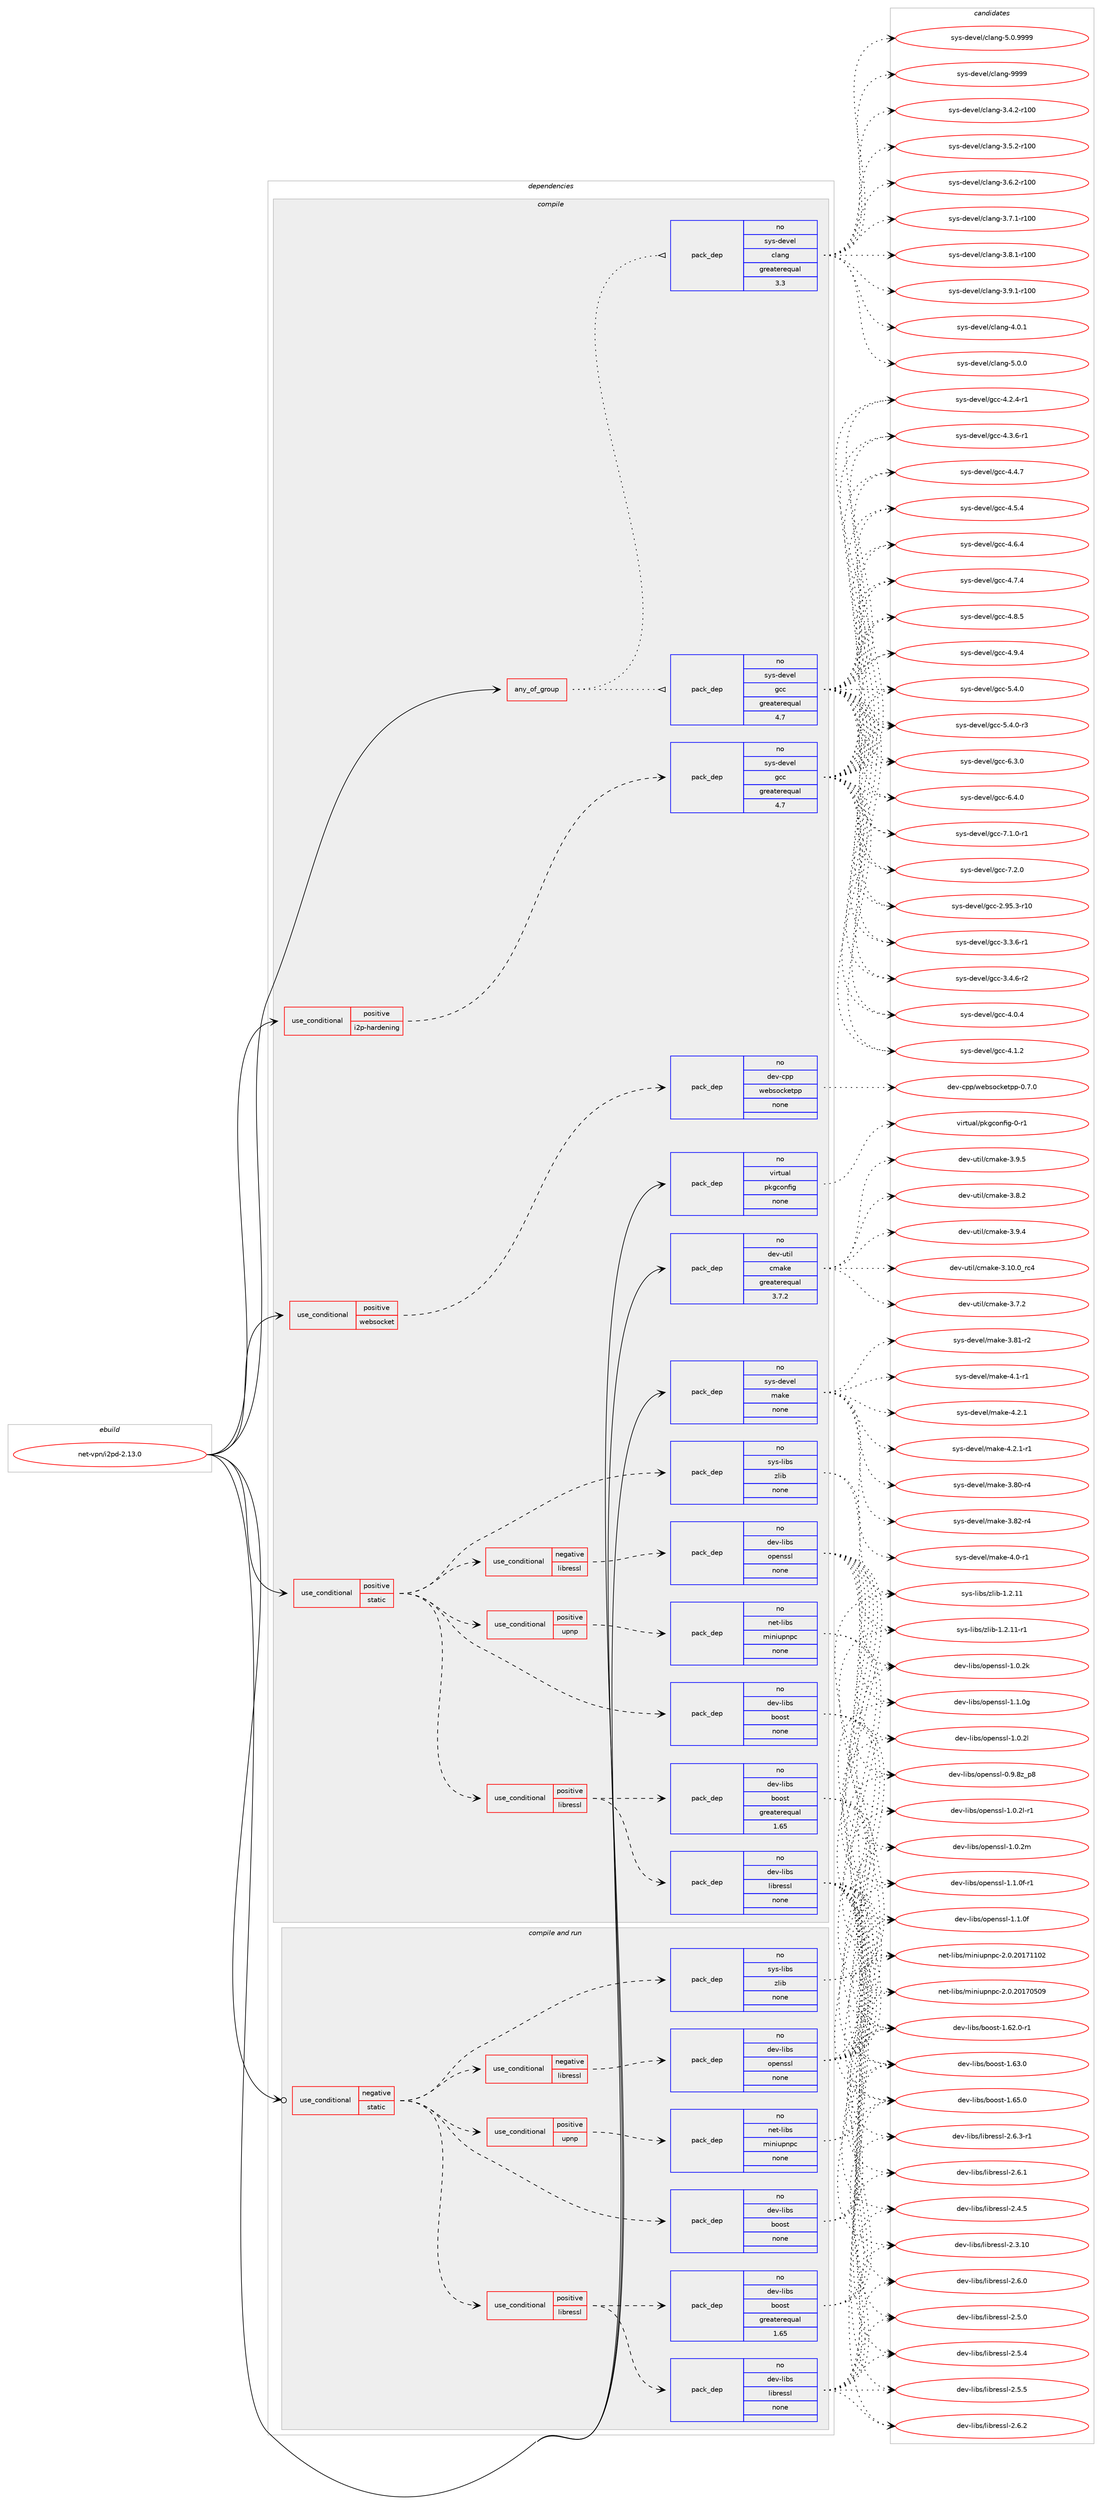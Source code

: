 digraph prolog {

# *************
# Graph options
# *************

newrank=true;
concentrate=true;
compound=true;
graph [rankdir=LR,fontname=Helvetica,fontsize=10,ranksep=1.5];#, ranksep=2.5, nodesep=0.2];
edge  [arrowhead=vee];
node  [fontname=Helvetica,fontsize=10];

# **********
# The ebuild
# **********

subgraph cluster_leftcol {
color=gray;
rank=same;
label=<<i>ebuild</i>>;
id [label="net-vpn/i2pd-2.13.0", color=red, width=4, href="../net-vpn/i2pd-2.13.0.svg"];
}

# ****************
# The dependencies
# ****************

subgraph cluster_midcol {
color=gray;
label=<<i>dependencies</i>>;
subgraph cluster_compile {
fillcolor="#eeeeee";
style=filled;
label=<<i>compile</i>>;
subgraph any7348 {
dependency437559 [label=<<TABLE BORDER="0" CELLBORDER="1" CELLSPACING="0" CELLPADDING="4"><TR><TD CELLPADDING="10">any_of_group</TD></TR></TABLE>>, shape=none, color=red];subgraph pack321928 {
dependency437560 [label=<<TABLE BORDER="0" CELLBORDER="1" CELLSPACING="0" CELLPADDING="4" WIDTH="220"><TR><TD ROWSPAN="6" CELLPADDING="30">pack_dep</TD></TR><TR><TD WIDTH="110">no</TD></TR><TR><TD>sys-devel</TD></TR><TR><TD>gcc</TD></TR><TR><TD>greaterequal</TD></TR><TR><TD>4.7</TD></TR></TABLE>>, shape=none, color=blue];
}
dependency437559:e -> dependency437560:w [weight=20,style="dotted",arrowhead="oinv"];
subgraph pack321929 {
dependency437561 [label=<<TABLE BORDER="0" CELLBORDER="1" CELLSPACING="0" CELLPADDING="4" WIDTH="220"><TR><TD ROWSPAN="6" CELLPADDING="30">pack_dep</TD></TR><TR><TD WIDTH="110">no</TD></TR><TR><TD>sys-devel</TD></TR><TR><TD>clang</TD></TR><TR><TD>greaterequal</TD></TR><TR><TD>3.3</TD></TR></TABLE>>, shape=none, color=blue];
}
dependency437559:e -> dependency437561:w [weight=20,style="dotted",arrowhead="oinv"];
}
id:e -> dependency437559:w [weight=20,style="solid",arrowhead="vee"];
subgraph cond108046 {
dependency437562 [label=<<TABLE BORDER="0" CELLBORDER="1" CELLSPACING="0" CELLPADDING="4"><TR><TD ROWSPAN="3" CELLPADDING="10">use_conditional</TD></TR><TR><TD>positive</TD></TR><TR><TD>i2p-hardening</TD></TR></TABLE>>, shape=none, color=red];
subgraph pack321930 {
dependency437563 [label=<<TABLE BORDER="0" CELLBORDER="1" CELLSPACING="0" CELLPADDING="4" WIDTH="220"><TR><TD ROWSPAN="6" CELLPADDING="30">pack_dep</TD></TR><TR><TD WIDTH="110">no</TD></TR><TR><TD>sys-devel</TD></TR><TR><TD>gcc</TD></TR><TR><TD>greaterequal</TD></TR><TR><TD>4.7</TD></TR></TABLE>>, shape=none, color=blue];
}
dependency437562:e -> dependency437563:w [weight=20,style="dashed",arrowhead="vee"];
}
id:e -> dependency437562:w [weight=20,style="solid",arrowhead="vee"];
subgraph cond108047 {
dependency437564 [label=<<TABLE BORDER="0" CELLBORDER="1" CELLSPACING="0" CELLPADDING="4"><TR><TD ROWSPAN="3" CELLPADDING="10">use_conditional</TD></TR><TR><TD>positive</TD></TR><TR><TD>static</TD></TR></TABLE>>, shape=none, color=red];
subgraph pack321931 {
dependency437565 [label=<<TABLE BORDER="0" CELLBORDER="1" CELLSPACING="0" CELLPADDING="4" WIDTH="220"><TR><TD ROWSPAN="6" CELLPADDING="30">pack_dep</TD></TR><TR><TD WIDTH="110">no</TD></TR><TR><TD>dev-libs</TD></TR><TR><TD>boost</TD></TR><TR><TD>none</TD></TR><TR><TD></TD></TR></TABLE>>, shape=none, color=blue];
}
dependency437564:e -> dependency437565:w [weight=20,style="dashed",arrowhead="vee"];
subgraph cond108048 {
dependency437566 [label=<<TABLE BORDER="0" CELLBORDER="1" CELLSPACING="0" CELLPADDING="4"><TR><TD ROWSPAN="3" CELLPADDING="10">use_conditional</TD></TR><TR><TD>negative</TD></TR><TR><TD>libressl</TD></TR></TABLE>>, shape=none, color=red];
subgraph pack321932 {
dependency437567 [label=<<TABLE BORDER="0" CELLBORDER="1" CELLSPACING="0" CELLPADDING="4" WIDTH="220"><TR><TD ROWSPAN="6" CELLPADDING="30">pack_dep</TD></TR><TR><TD WIDTH="110">no</TD></TR><TR><TD>dev-libs</TD></TR><TR><TD>openssl</TD></TR><TR><TD>none</TD></TR><TR><TD></TD></TR></TABLE>>, shape=none, color=blue];
}
dependency437566:e -> dependency437567:w [weight=20,style="dashed",arrowhead="vee"];
}
dependency437564:e -> dependency437566:w [weight=20,style="dashed",arrowhead="vee"];
subgraph cond108049 {
dependency437568 [label=<<TABLE BORDER="0" CELLBORDER="1" CELLSPACING="0" CELLPADDING="4"><TR><TD ROWSPAN="3" CELLPADDING="10">use_conditional</TD></TR><TR><TD>positive</TD></TR><TR><TD>libressl</TD></TR></TABLE>>, shape=none, color=red];
subgraph pack321933 {
dependency437569 [label=<<TABLE BORDER="0" CELLBORDER="1" CELLSPACING="0" CELLPADDING="4" WIDTH="220"><TR><TD ROWSPAN="6" CELLPADDING="30">pack_dep</TD></TR><TR><TD WIDTH="110">no</TD></TR><TR><TD>dev-libs</TD></TR><TR><TD>libressl</TD></TR><TR><TD>none</TD></TR><TR><TD></TD></TR></TABLE>>, shape=none, color=blue];
}
dependency437568:e -> dependency437569:w [weight=20,style="dashed",arrowhead="vee"];
subgraph pack321934 {
dependency437570 [label=<<TABLE BORDER="0" CELLBORDER="1" CELLSPACING="0" CELLPADDING="4" WIDTH="220"><TR><TD ROWSPAN="6" CELLPADDING="30">pack_dep</TD></TR><TR><TD WIDTH="110">no</TD></TR><TR><TD>dev-libs</TD></TR><TR><TD>boost</TD></TR><TR><TD>greaterequal</TD></TR><TR><TD>1.65</TD></TR></TABLE>>, shape=none, color=blue];
}
dependency437568:e -> dependency437570:w [weight=20,style="dashed",arrowhead="vee"];
}
dependency437564:e -> dependency437568:w [weight=20,style="dashed",arrowhead="vee"];
subgraph pack321935 {
dependency437571 [label=<<TABLE BORDER="0" CELLBORDER="1" CELLSPACING="0" CELLPADDING="4" WIDTH="220"><TR><TD ROWSPAN="6" CELLPADDING="30">pack_dep</TD></TR><TR><TD WIDTH="110">no</TD></TR><TR><TD>sys-libs</TD></TR><TR><TD>zlib</TD></TR><TR><TD>none</TD></TR><TR><TD></TD></TR></TABLE>>, shape=none, color=blue];
}
dependency437564:e -> dependency437571:w [weight=20,style="dashed",arrowhead="vee"];
subgraph cond108050 {
dependency437572 [label=<<TABLE BORDER="0" CELLBORDER="1" CELLSPACING="0" CELLPADDING="4"><TR><TD ROWSPAN="3" CELLPADDING="10">use_conditional</TD></TR><TR><TD>positive</TD></TR><TR><TD>upnp</TD></TR></TABLE>>, shape=none, color=red];
subgraph pack321936 {
dependency437573 [label=<<TABLE BORDER="0" CELLBORDER="1" CELLSPACING="0" CELLPADDING="4" WIDTH="220"><TR><TD ROWSPAN="6" CELLPADDING="30">pack_dep</TD></TR><TR><TD WIDTH="110">no</TD></TR><TR><TD>net-libs</TD></TR><TR><TD>miniupnpc</TD></TR><TR><TD>none</TD></TR><TR><TD></TD></TR></TABLE>>, shape=none, color=blue];
}
dependency437572:e -> dependency437573:w [weight=20,style="dashed",arrowhead="vee"];
}
dependency437564:e -> dependency437572:w [weight=20,style="dashed",arrowhead="vee"];
}
id:e -> dependency437564:w [weight=20,style="solid",arrowhead="vee"];
subgraph cond108051 {
dependency437574 [label=<<TABLE BORDER="0" CELLBORDER="1" CELLSPACING="0" CELLPADDING="4"><TR><TD ROWSPAN="3" CELLPADDING="10">use_conditional</TD></TR><TR><TD>positive</TD></TR><TR><TD>websocket</TD></TR></TABLE>>, shape=none, color=red];
subgraph pack321937 {
dependency437575 [label=<<TABLE BORDER="0" CELLBORDER="1" CELLSPACING="0" CELLPADDING="4" WIDTH="220"><TR><TD ROWSPAN="6" CELLPADDING="30">pack_dep</TD></TR><TR><TD WIDTH="110">no</TD></TR><TR><TD>dev-cpp</TD></TR><TR><TD>websocketpp</TD></TR><TR><TD>none</TD></TR><TR><TD></TD></TR></TABLE>>, shape=none, color=blue];
}
dependency437574:e -> dependency437575:w [weight=20,style="dashed",arrowhead="vee"];
}
id:e -> dependency437574:w [weight=20,style="solid",arrowhead="vee"];
subgraph pack321938 {
dependency437576 [label=<<TABLE BORDER="0" CELLBORDER="1" CELLSPACING="0" CELLPADDING="4" WIDTH="220"><TR><TD ROWSPAN="6" CELLPADDING="30">pack_dep</TD></TR><TR><TD WIDTH="110">no</TD></TR><TR><TD>dev-util</TD></TR><TR><TD>cmake</TD></TR><TR><TD>greaterequal</TD></TR><TR><TD>3.7.2</TD></TR></TABLE>>, shape=none, color=blue];
}
id:e -> dependency437576:w [weight=20,style="solid",arrowhead="vee"];
subgraph pack321939 {
dependency437577 [label=<<TABLE BORDER="0" CELLBORDER="1" CELLSPACING="0" CELLPADDING="4" WIDTH="220"><TR><TD ROWSPAN="6" CELLPADDING="30">pack_dep</TD></TR><TR><TD WIDTH="110">no</TD></TR><TR><TD>sys-devel</TD></TR><TR><TD>make</TD></TR><TR><TD>none</TD></TR><TR><TD></TD></TR></TABLE>>, shape=none, color=blue];
}
id:e -> dependency437577:w [weight=20,style="solid",arrowhead="vee"];
subgraph pack321940 {
dependency437578 [label=<<TABLE BORDER="0" CELLBORDER="1" CELLSPACING="0" CELLPADDING="4" WIDTH="220"><TR><TD ROWSPAN="6" CELLPADDING="30">pack_dep</TD></TR><TR><TD WIDTH="110">no</TD></TR><TR><TD>virtual</TD></TR><TR><TD>pkgconfig</TD></TR><TR><TD>none</TD></TR><TR><TD></TD></TR></TABLE>>, shape=none, color=blue];
}
id:e -> dependency437578:w [weight=20,style="solid",arrowhead="vee"];
}
subgraph cluster_compileandrun {
fillcolor="#eeeeee";
style=filled;
label=<<i>compile and run</i>>;
subgraph cond108052 {
dependency437579 [label=<<TABLE BORDER="0" CELLBORDER="1" CELLSPACING="0" CELLPADDING="4"><TR><TD ROWSPAN="3" CELLPADDING="10">use_conditional</TD></TR><TR><TD>negative</TD></TR><TR><TD>static</TD></TR></TABLE>>, shape=none, color=red];
subgraph pack321941 {
dependency437580 [label=<<TABLE BORDER="0" CELLBORDER="1" CELLSPACING="0" CELLPADDING="4" WIDTH="220"><TR><TD ROWSPAN="6" CELLPADDING="30">pack_dep</TD></TR><TR><TD WIDTH="110">no</TD></TR><TR><TD>dev-libs</TD></TR><TR><TD>boost</TD></TR><TR><TD>none</TD></TR><TR><TD></TD></TR></TABLE>>, shape=none, color=blue];
}
dependency437579:e -> dependency437580:w [weight=20,style="dashed",arrowhead="vee"];
subgraph cond108053 {
dependency437581 [label=<<TABLE BORDER="0" CELLBORDER="1" CELLSPACING="0" CELLPADDING="4"><TR><TD ROWSPAN="3" CELLPADDING="10">use_conditional</TD></TR><TR><TD>negative</TD></TR><TR><TD>libressl</TD></TR></TABLE>>, shape=none, color=red];
subgraph pack321942 {
dependency437582 [label=<<TABLE BORDER="0" CELLBORDER="1" CELLSPACING="0" CELLPADDING="4" WIDTH="220"><TR><TD ROWSPAN="6" CELLPADDING="30">pack_dep</TD></TR><TR><TD WIDTH="110">no</TD></TR><TR><TD>dev-libs</TD></TR><TR><TD>openssl</TD></TR><TR><TD>none</TD></TR><TR><TD></TD></TR></TABLE>>, shape=none, color=blue];
}
dependency437581:e -> dependency437582:w [weight=20,style="dashed",arrowhead="vee"];
}
dependency437579:e -> dependency437581:w [weight=20,style="dashed",arrowhead="vee"];
subgraph cond108054 {
dependency437583 [label=<<TABLE BORDER="0" CELLBORDER="1" CELLSPACING="0" CELLPADDING="4"><TR><TD ROWSPAN="3" CELLPADDING="10">use_conditional</TD></TR><TR><TD>positive</TD></TR><TR><TD>libressl</TD></TR></TABLE>>, shape=none, color=red];
subgraph pack321943 {
dependency437584 [label=<<TABLE BORDER="0" CELLBORDER="1" CELLSPACING="0" CELLPADDING="4" WIDTH="220"><TR><TD ROWSPAN="6" CELLPADDING="30">pack_dep</TD></TR><TR><TD WIDTH="110">no</TD></TR><TR><TD>dev-libs</TD></TR><TR><TD>libressl</TD></TR><TR><TD>none</TD></TR><TR><TD></TD></TR></TABLE>>, shape=none, color=blue];
}
dependency437583:e -> dependency437584:w [weight=20,style="dashed",arrowhead="vee"];
subgraph pack321944 {
dependency437585 [label=<<TABLE BORDER="0" CELLBORDER="1" CELLSPACING="0" CELLPADDING="4" WIDTH="220"><TR><TD ROWSPAN="6" CELLPADDING="30">pack_dep</TD></TR><TR><TD WIDTH="110">no</TD></TR><TR><TD>dev-libs</TD></TR><TR><TD>boost</TD></TR><TR><TD>greaterequal</TD></TR><TR><TD>1.65</TD></TR></TABLE>>, shape=none, color=blue];
}
dependency437583:e -> dependency437585:w [weight=20,style="dashed",arrowhead="vee"];
}
dependency437579:e -> dependency437583:w [weight=20,style="dashed",arrowhead="vee"];
subgraph pack321945 {
dependency437586 [label=<<TABLE BORDER="0" CELLBORDER="1" CELLSPACING="0" CELLPADDING="4" WIDTH="220"><TR><TD ROWSPAN="6" CELLPADDING="30">pack_dep</TD></TR><TR><TD WIDTH="110">no</TD></TR><TR><TD>sys-libs</TD></TR><TR><TD>zlib</TD></TR><TR><TD>none</TD></TR><TR><TD></TD></TR></TABLE>>, shape=none, color=blue];
}
dependency437579:e -> dependency437586:w [weight=20,style="dashed",arrowhead="vee"];
subgraph cond108055 {
dependency437587 [label=<<TABLE BORDER="0" CELLBORDER="1" CELLSPACING="0" CELLPADDING="4"><TR><TD ROWSPAN="3" CELLPADDING="10">use_conditional</TD></TR><TR><TD>positive</TD></TR><TR><TD>upnp</TD></TR></TABLE>>, shape=none, color=red];
subgraph pack321946 {
dependency437588 [label=<<TABLE BORDER="0" CELLBORDER="1" CELLSPACING="0" CELLPADDING="4" WIDTH="220"><TR><TD ROWSPAN="6" CELLPADDING="30">pack_dep</TD></TR><TR><TD WIDTH="110">no</TD></TR><TR><TD>net-libs</TD></TR><TR><TD>miniupnpc</TD></TR><TR><TD>none</TD></TR><TR><TD></TD></TR></TABLE>>, shape=none, color=blue];
}
dependency437587:e -> dependency437588:w [weight=20,style="dashed",arrowhead="vee"];
}
dependency437579:e -> dependency437587:w [weight=20,style="dashed",arrowhead="vee"];
}
id:e -> dependency437579:w [weight=20,style="solid",arrowhead="odotvee"];
}
subgraph cluster_run {
fillcolor="#eeeeee";
style=filled;
label=<<i>run</i>>;
}
}

# **************
# The candidates
# **************

subgraph cluster_choices {
rank=same;
color=gray;
label=<<i>candidates</i>>;

subgraph choice321928 {
color=black;
nodesep=1;
choice1151211154510010111810110847103999945504657534651451144948 [label="sys-devel/gcc-2.95.3-r10", color=red, width=4,href="../sys-devel/gcc-2.95.3-r10.svg"];
choice115121115451001011181011084710399994551465146544511449 [label="sys-devel/gcc-3.3.6-r1", color=red, width=4,href="../sys-devel/gcc-3.3.6-r1.svg"];
choice115121115451001011181011084710399994551465246544511450 [label="sys-devel/gcc-3.4.6-r2", color=red, width=4,href="../sys-devel/gcc-3.4.6-r2.svg"];
choice11512111545100101118101108471039999455246484652 [label="sys-devel/gcc-4.0.4", color=red, width=4,href="../sys-devel/gcc-4.0.4.svg"];
choice11512111545100101118101108471039999455246494650 [label="sys-devel/gcc-4.1.2", color=red, width=4,href="../sys-devel/gcc-4.1.2.svg"];
choice115121115451001011181011084710399994552465046524511449 [label="sys-devel/gcc-4.2.4-r1", color=red, width=4,href="../sys-devel/gcc-4.2.4-r1.svg"];
choice115121115451001011181011084710399994552465146544511449 [label="sys-devel/gcc-4.3.6-r1", color=red, width=4,href="../sys-devel/gcc-4.3.6-r1.svg"];
choice11512111545100101118101108471039999455246524655 [label="sys-devel/gcc-4.4.7", color=red, width=4,href="../sys-devel/gcc-4.4.7.svg"];
choice11512111545100101118101108471039999455246534652 [label="sys-devel/gcc-4.5.4", color=red, width=4,href="../sys-devel/gcc-4.5.4.svg"];
choice11512111545100101118101108471039999455246544652 [label="sys-devel/gcc-4.6.4", color=red, width=4,href="../sys-devel/gcc-4.6.4.svg"];
choice11512111545100101118101108471039999455246554652 [label="sys-devel/gcc-4.7.4", color=red, width=4,href="../sys-devel/gcc-4.7.4.svg"];
choice11512111545100101118101108471039999455246564653 [label="sys-devel/gcc-4.8.5", color=red, width=4,href="../sys-devel/gcc-4.8.5.svg"];
choice11512111545100101118101108471039999455246574652 [label="sys-devel/gcc-4.9.4", color=red, width=4,href="../sys-devel/gcc-4.9.4.svg"];
choice11512111545100101118101108471039999455346524648 [label="sys-devel/gcc-5.4.0", color=red, width=4,href="../sys-devel/gcc-5.4.0.svg"];
choice115121115451001011181011084710399994553465246484511451 [label="sys-devel/gcc-5.4.0-r3", color=red, width=4,href="../sys-devel/gcc-5.4.0-r3.svg"];
choice11512111545100101118101108471039999455446514648 [label="sys-devel/gcc-6.3.0", color=red, width=4,href="../sys-devel/gcc-6.3.0.svg"];
choice11512111545100101118101108471039999455446524648 [label="sys-devel/gcc-6.4.0", color=red, width=4,href="../sys-devel/gcc-6.4.0.svg"];
choice115121115451001011181011084710399994555464946484511449 [label="sys-devel/gcc-7.1.0-r1", color=red, width=4,href="../sys-devel/gcc-7.1.0-r1.svg"];
choice11512111545100101118101108471039999455546504648 [label="sys-devel/gcc-7.2.0", color=red, width=4,href="../sys-devel/gcc-7.2.0.svg"];
dependency437560:e -> choice1151211154510010111810110847103999945504657534651451144948:w [style=dotted,weight="100"];
dependency437560:e -> choice115121115451001011181011084710399994551465146544511449:w [style=dotted,weight="100"];
dependency437560:e -> choice115121115451001011181011084710399994551465246544511450:w [style=dotted,weight="100"];
dependency437560:e -> choice11512111545100101118101108471039999455246484652:w [style=dotted,weight="100"];
dependency437560:e -> choice11512111545100101118101108471039999455246494650:w [style=dotted,weight="100"];
dependency437560:e -> choice115121115451001011181011084710399994552465046524511449:w [style=dotted,weight="100"];
dependency437560:e -> choice115121115451001011181011084710399994552465146544511449:w [style=dotted,weight="100"];
dependency437560:e -> choice11512111545100101118101108471039999455246524655:w [style=dotted,weight="100"];
dependency437560:e -> choice11512111545100101118101108471039999455246534652:w [style=dotted,weight="100"];
dependency437560:e -> choice11512111545100101118101108471039999455246544652:w [style=dotted,weight="100"];
dependency437560:e -> choice11512111545100101118101108471039999455246554652:w [style=dotted,weight="100"];
dependency437560:e -> choice11512111545100101118101108471039999455246564653:w [style=dotted,weight="100"];
dependency437560:e -> choice11512111545100101118101108471039999455246574652:w [style=dotted,weight="100"];
dependency437560:e -> choice11512111545100101118101108471039999455346524648:w [style=dotted,weight="100"];
dependency437560:e -> choice115121115451001011181011084710399994553465246484511451:w [style=dotted,weight="100"];
dependency437560:e -> choice11512111545100101118101108471039999455446514648:w [style=dotted,weight="100"];
dependency437560:e -> choice11512111545100101118101108471039999455446524648:w [style=dotted,weight="100"];
dependency437560:e -> choice115121115451001011181011084710399994555464946484511449:w [style=dotted,weight="100"];
dependency437560:e -> choice11512111545100101118101108471039999455546504648:w [style=dotted,weight="100"];
}
subgraph choice321929 {
color=black;
nodesep=1;
choice1151211154510010111810110847991089711010345514652465045114494848 [label="sys-devel/clang-3.4.2-r100", color=red, width=4,href="../sys-devel/clang-3.4.2-r100.svg"];
choice1151211154510010111810110847991089711010345514653465045114494848 [label="sys-devel/clang-3.5.2-r100", color=red, width=4,href="../sys-devel/clang-3.5.2-r100.svg"];
choice1151211154510010111810110847991089711010345514654465045114494848 [label="sys-devel/clang-3.6.2-r100", color=red, width=4,href="../sys-devel/clang-3.6.2-r100.svg"];
choice1151211154510010111810110847991089711010345514655464945114494848 [label="sys-devel/clang-3.7.1-r100", color=red, width=4,href="../sys-devel/clang-3.7.1-r100.svg"];
choice1151211154510010111810110847991089711010345514656464945114494848 [label="sys-devel/clang-3.8.1-r100", color=red, width=4,href="../sys-devel/clang-3.8.1-r100.svg"];
choice1151211154510010111810110847991089711010345514657464945114494848 [label="sys-devel/clang-3.9.1-r100", color=red, width=4,href="../sys-devel/clang-3.9.1-r100.svg"];
choice11512111545100101118101108479910897110103455246484649 [label="sys-devel/clang-4.0.1", color=red, width=4,href="../sys-devel/clang-4.0.1.svg"];
choice11512111545100101118101108479910897110103455346484648 [label="sys-devel/clang-5.0.0", color=red, width=4,href="../sys-devel/clang-5.0.0.svg"];
choice11512111545100101118101108479910897110103455346484657575757 [label="sys-devel/clang-5.0.9999", color=red, width=4,href="../sys-devel/clang-5.0.9999.svg"];
choice115121115451001011181011084799108971101034557575757 [label="sys-devel/clang-9999", color=red, width=4,href="../sys-devel/clang-9999.svg"];
dependency437561:e -> choice1151211154510010111810110847991089711010345514652465045114494848:w [style=dotted,weight="100"];
dependency437561:e -> choice1151211154510010111810110847991089711010345514653465045114494848:w [style=dotted,weight="100"];
dependency437561:e -> choice1151211154510010111810110847991089711010345514654465045114494848:w [style=dotted,weight="100"];
dependency437561:e -> choice1151211154510010111810110847991089711010345514655464945114494848:w [style=dotted,weight="100"];
dependency437561:e -> choice1151211154510010111810110847991089711010345514656464945114494848:w [style=dotted,weight="100"];
dependency437561:e -> choice1151211154510010111810110847991089711010345514657464945114494848:w [style=dotted,weight="100"];
dependency437561:e -> choice11512111545100101118101108479910897110103455246484649:w [style=dotted,weight="100"];
dependency437561:e -> choice11512111545100101118101108479910897110103455346484648:w [style=dotted,weight="100"];
dependency437561:e -> choice11512111545100101118101108479910897110103455346484657575757:w [style=dotted,weight="100"];
dependency437561:e -> choice115121115451001011181011084799108971101034557575757:w [style=dotted,weight="100"];
}
subgraph choice321930 {
color=black;
nodesep=1;
choice1151211154510010111810110847103999945504657534651451144948 [label="sys-devel/gcc-2.95.3-r10", color=red, width=4,href="../sys-devel/gcc-2.95.3-r10.svg"];
choice115121115451001011181011084710399994551465146544511449 [label="sys-devel/gcc-3.3.6-r1", color=red, width=4,href="../sys-devel/gcc-3.3.6-r1.svg"];
choice115121115451001011181011084710399994551465246544511450 [label="sys-devel/gcc-3.4.6-r2", color=red, width=4,href="../sys-devel/gcc-3.4.6-r2.svg"];
choice11512111545100101118101108471039999455246484652 [label="sys-devel/gcc-4.0.4", color=red, width=4,href="../sys-devel/gcc-4.0.4.svg"];
choice11512111545100101118101108471039999455246494650 [label="sys-devel/gcc-4.1.2", color=red, width=4,href="../sys-devel/gcc-4.1.2.svg"];
choice115121115451001011181011084710399994552465046524511449 [label="sys-devel/gcc-4.2.4-r1", color=red, width=4,href="../sys-devel/gcc-4.2.4-r1.svg"];
choice115121115451001011181011084710399994552465146544511449 [label="sys-devel/gcc-4.3.6-r1", color=red, width=4,href="../sys-devel/gcc-4.3.6-r1.svg"];
choice11512111545100101118101108471039999455246524655 [label="sys-devel/gcc-4.4.7", color=red, width=4,href="../sys-devel/gcc-4.4.7.svg"];
choice11512111545100101118101108471039999455246534652 [label="sys-devel/gcc-4.5.4", color=red, width=4,href="../sys-devel/gcc-4.5.4.svg"];
choice11512111545100101118101108471039999455246544652 [label="sys-devel/gcc-4.6.4", color=red, width=4,href="../sys-devel/gcc-4.6.4.svg"];
choice11512111545100101118101108471039999455246554652 [label="sys-devel/gcc-4.7.4", color=red, width=4,href="../sys-devel/gcc-4.7.4.svg"];
choice11512111545100101118101108471039999455246564653 [label="sys-devel/gcc-4.8.5", color=red, width=4,href="../sys-devel/gcc-4.8.5.svg"];
choice11512111545100101118101108471039999455246574652 [label="sys-devel/gcc-4.9.4", color=red, width=4,href="../sys-devel/gcc-4.9.4.svg"];
choice11512111545100101118101108471039999455346524648 [label="sys-devel/gcc-5.4.0", color=red, width=4,href="../sys-devel/gcc-5.4.0.svg"];
choice115121115451001011181011084710399994553465246484511451 [label="sys-devel/gcc-5.4.0-r3", color=red, width=4,href="../sys-devel/gcc-5.4.0-r3.svg"];
choice11512111545100101118101108471039999455446514648 [label="sys-devel/gcc-6.3.0", color=red, width=4,href="../sys-devel/gcc-6.3.0.svg"];
choice11512111545100101118101108471039999455446524648 [label="sys-devel/gcc-6.4.0", color=red, width=4,href="../sys-devel/gcc-6.4.0.svg"];
choice115121115451001011181011084710399994555464946484511449 [label="sys-devel/gcc-7.1.0-r1", color=red, width=4,href="../sys-devel/gcc-7.1.0-r1.svg"];
choice11512111545100101118101108471039999455546504648 [label="sys-devel/gcc-7.2.0", color=red, width=4,href="../sys-devel/gcc-7.2.0.svg"];
dependency437563:e -> choice1151211154510010111810110847103999945504657534651451144948:w [style=dotted,weight="100"];
dependency437563:e -> choice115121115451001011181011084710399994551465146544511449:w [style=dotted,weight="100"];
dependency437563:e -> choice115121115451001011181011084710399994551465246544511450:w [style=dotted,weight="100"];
dependency437563:e -> choice11512111545100101118101108471039999455246484652:w [style=dotted,weight="100"];
dependency437563:e -> choice11512111545100101118101108471039999455246494650:w [style=dotted,weight="100"];
dependency437563:e -> choice115121115451001011181011084710399994552465046524511449:w [style=dotted,weight="100"];
dependency437563:e -> choice115121115451001011181011084710399994552465146544511449:w [style=dotted,weight="100"];
dependency437563:e -> choice11512111545100101118101108471039999455246524655:w [style=dotted,weight="100"];
dependency437563:e -> choice11512111545100101118101108471039999455246534652:w [style=dotted,weight="100"];
dependency437563:e -> choice11512111545100101118101108471039999455246544652:w [style=dotted,weight="100"];
dependency437563:e -> choice11512111545100101118101108471039999455246554652:w [style=dotted,weight="100"];
dependency437563:e -> choice11512111545100101118101108471039999455246564653:w [style=dotted,weight="100"];
dependency437563:e -> choice11512111545100101118101108471039999455246574652:w [style=dotted,weight="100"];
dependency437563:e -> choice11512111545100101118101108471039999455346524648:w [style=dotted,weight="100"];
dependency437563:e -> choice115121115451001011181011084710399994553465246484511451:w [style=dotted,weight="100"];
dependency437563:e -> choice11512111545100101118101108471039999455446514648:w [style=dotted,weight="100"];
dependency437563:e -> choice11512111545100101118101108471039999455446524648:w [style=dotted,weight="100"];
dependency437563:e -> choice115121115451001011181011084710399994555464946484511449:w [style=dotted,weight="100"];
dependency437563:e -> choice11512111545100101118101108471039999455546504648:w [style=dotted,weight="100"];
}
subgraph choice321931 {
color=black;
nodesep=1;
choice10010111845108105981154798111111115116454946545046484511449 [label="dev-libs/boost-1.62.0-r1", color=red, width=4,href="../dev-libs/boost-1.62.0-r1.svg"];
choice1001011184510810598115479811111111511645494654514648 [label="dev-libs/boost-1.63.0", color=red, width=4,href="../dev-libs/boost-1.63.0.svg"];
choice1001011184510810598115479811111111511645494654534648 [label="dev-libs/boost-1.65.0", color=red, width=4,href="../dev-libs/boost-1.65.0.svg"];
dependency437565:e -> choice10010111845108105981154798111111115116454946545046484511449:w [style=dotted,weight="100"];
dependency437565:e -> choice1001011184510810598115479811111111511645494654514648:w [style=dotted,weight="100"];
dependency437565:e -> choice1001011184510810598115479811111111511645494654534648:w [style=dotted,weight="100"];
}
subgraph choice321932 {
color=black;
nodesep=1;
choice1001011184510810598115471111121011101151151084548465746561229511256 [label="dev-libs/openssl-0.9.8z_p8", color=red, width=4,href="../dev-libs/openssl-0.9.8z_p8.svg"];
choice100101118451081059811547111112101110115115108454946484650107 [label="dev-libs/openssl-1.0.2k", color=red, width=4,href="../dev-libs/openssl-1.0.2k.svg"];
choice100101118451081059811547111112101110115115108454946484650108 [label="dev-libs/openssl-1.0.2l", color=red, width=4,href="../dev-libs/openssl-1.0.2l.svg"];
choice1001011184510810598115471111121011101151151084549464846501084511449 [label="dev-libs/openssl-1.0.2l-r1", color=red, width=4,href="../dev-libs/openssl-1.0.2l-r1.svg"];
choice100101118451081059811547111112101110115115108454946484650109 [label="dev-libs/openssl-1.0.2m", color=red, width=4,href="../dev-libs/openssl-1.0.2m.svg"];
choice100101118451081059811547111112101110115115108454946494648102 [label="dev-libs/openssl-1.1.0f", color=red, width=4,href="../dev-libs/openssl-1.1.0f.svg"];
choice1001011184510810598115471111121011101151151084549464946481024511449 [label="dev-libs/openssl-1.1.0f-r1", color=red, width=4,href="../dev-libs/openssl-1.1.0f-r1.svg"];
choice100101118451081059811547111112101110115115108454946494648103 [label="dev-libs/openssl-1.1.0g", color=red, width=4,href="../dev-libs/openssl-1.1.0g.svg"];
dependency437567:e -> choice1001011184510810598115471111121011101151151084548465746561229511256:w [style=dotted,weight="100"];
dependency437567:e -> choice100101118451081059811547111112101110115115108454946484650107:w [style=dotted,weight="100"];
dependency437567:e -> choice100101118451081059811547111112101110115115108454946484650108:w [style=dotted,weight="100"];
dependency437567:e -> choice1001011184510810598115471111121011101151151084549464846501084511449:w [style=dotted,weight="100"];
dependency437567:e -> choice100101118451081059811547111112101110115115108454946484650109:w [style=dotted,weight="100"];
dependency437567:e -> choice100101118451081059811547111112101110115115108454946494648102:w [style=dotted,weight="100"];
dependency437567:e -> choice1001011184510810598115471111121011101151151084549464946481024511449:w [style=dotted,weight="100"];
dependency437567:e -> choice100101118451081059811547111112101110115115108454946494648103:w [style=dotted,weight="100"];
}
subgraph choice321933 {
color=black;
nodesep=1;
choice1001011184510810598115471081059811410111511510845504651464948 [label="dev-libs/libressl-2.3.10", color=red, width=4,href="../dev-libs/libressl-2.3.10.svg"];
choice10010111845108105981154710810598114101115115108455046524653 [label="dev-libs/libressl-2.4.5", color=red, width=4,href="../dev-libs/libressl-2.4.5.svg"];
choice10010111845108105981154710810598114101115115108455046534648 [label="dev-libs/libressl-2.5.0", color=red, width=4,href="../dev-libs/libressl-2.5.0.svg"];
choice10010111845108105981154710810598114101115115108455046534652 [label="dev-libs/libressl-2.5.4", color=red, width=4,href="../dev-libs/libressl-2.5.4.svg"];
choice10010111845108105981154710810598114101115115108455046534653 [label="dev-libs/libressl-2.5.5", color=red, width=4,href="../dev-libs/libressl-2.5.5.svg"];
choice10010111845108105981154710810598114101115115108455046544648 [label="dev-libs/libressl-2.6.0", color=red, width=4,href="../dev-libs/libressl-2.6.0.svg"];
choice10010111845108105981154710810598114101115115108455046544649 [label="dev-libs/libressl-2.6.1", color=red, width=4,href="../dev-libs/libressl-2.6.1.svg"];
choice10010111845108105981154710810598114101115115108455046544650 [label="dev-libs/libressl-2.6.2", color=red, width=4,href="../dev-libs/libressl-2.6.2.svg"];
choice100101118451081059811547108105981141011151151084550465446514511449 [label="dev-libs/libressl-2.6.3-r1", color=red, width=4,href="../dev-libs/libressl-2.6.3-r1.svg"];
dependency437569:e -> choice1001011184510810598115471081059811410111511510845504651464948:w [style=dotted,weight="100"];
dependency437569:e -> choice10010111845108105981154710810598114101115115108455046524653:w [style=dotted,weight="100"];
dependency437569:e -> choice10010111845108105981154710810598114101115115108455046534648:w [style=dotted,weight="100"];
dependency437569:e -> choice10010111845108105981154710810598114101115115108455046534652:w [style=dotted,weight="100"];
dependency437569:e -> choice10010111845108105981154710810598114101115115108455046534653:w [style=dotted,weight="100"];
dependency437569:e -> choice10010111845108105981154710810598114101115115108455046544648:w [style=dotted,weight="100"];
dependency437569:e -> choice10010111845108105981154710810598114101115115108455046544649:w [style=dotted,weight="100"];
dependency437569:e -> choice10010111845108105981154710810598114101115115108455046544650:w [style=dotted,weight="100"];
dependency437569:e -> choice100101118451081059811547108105981141011151151084550465446514511449:w [style=dotted,weight="100"];
}
subgraph choice321934 {
color=black;
nodesep=1;
choice10010111845108105981154798111111115116454946545046484511449 [label="dev-libs/boost-1.62.0-r1", color=red, width=4,href="../dev-libs/boost-1.62.0-r1.svg"];
choice1001011184510810598115479811111111511645494654514648 [label="dev-libs/boost-1.63.0", color=red, width=4,href="../dev-libs/boost-1.63.0.svg"];
choice1001011184510810598115479811111111511645494654534648 [label="dev-libs/boost-1.65.0", color=red, width=4,href="../dev-libs/boost-1.65.0.svg"];
dependency437570:e -> choice10010111845108105981154798111111115116454946545046484511449:w [style=dotted,weight="100"];
dependency437570:e -> choice1001011184510810598115479811111111511645494654514648:w [style=dotted,weight="100"];
dependency437570:e -> choice1001011184510810598115479811111111511645494654534648:w [style=dotted,weight="100"];
}
subgraph choice321935 {
color=black;
nodesep=1;
choice1151211154510810598115471221081059845494650464949 [label="sys-libs/zlib-1.2.11", color=red, width=4,href="../sys-libs/zlib-1.2.11.svg"];
choice11512111545108105981154712210810598454946504649494511449 [label="sys-libs/zlib-1.2.11-r1", color=red, width=4,href="../sys-libs/zlib-1.2.11-r1.svg"];
dependency437571:e -> choice1151211154510810598115471221081059845494650464949:w [style=dotted,weight="100"];
dependency437571:e -> choice11512111545108105981154712210810598454946504649494511449:w [style=dotted,weight="100"];
}
subgraph choice321936 {
color=black;
nodesep=1;
choice1101011164510810598115471091051101051171121101129945504648465048495548534857 [label="net-libs/miniupnpc-2.0.20170509", color=red, width=4,href="../net-libs/miniupnpc-2.0.20170509.svg"];
choice1101011164510810598115471091051101051171121101129945504648465048495549494850 [label="net-libs/miniupnpc-2.0.20171102", color=red, width=4,href="../net-libs/miniupnpc-2.0.20171102.svg"];
dependency437573:e -> choice1101011164510810598115471091051101051171121101129945504648465048495548534857:w [style=dotted,weight="100"];
dependency437573:e -> choice1101011164510810598115471091051101051171121101129945504648465048495549494850:w [style=dotted,weight="100"];
}
subgraph choice321937 {
color=black;
nodesep=1;
choice1001011184599112112471191019811511199107101116112112454846554648 [label="dev-cpp/websocketpp-0.7.0", color=red, width=4,href="../dev-cpp/websocketpp-0.7.0.svg"];
dependency437575:e -> choice1001011184599112112471191019811511199107101116112112454846554648:w [style=dotted,weight="100"];
}
subgraph choice321938 {
color=black;
nodesep=1;
choice1001011184511711610510847991099710710145514649484648951149952 [label="dev-util/cmake-3.10.0_rc4", color=red, width=4,href="../dev-util/cmake-3.10.0_rc4.svg"];
choice10010111845117116105108479910997107101455146554650 [label="dev-util/cmake-3.7.2", color=red, width=4,href="../dev-util/cmake-3.7.2.svg"];
choice10010111845117116105108479910997107101455146564650 [label="dev-util/cmake-3.8.2", color=red, width=4,href="../dev-util/cmake-3.8.2.svg"];
choice10010111845117116105108479910997107101455146574652 [label="dev-util/cmake-3.9.4", color=red, width=4,href="../dev-util/cmake-3.9.4.svg"];
choice10010111845117116105108479910997107101455146574653 [label="dev-util/cmake-3.9.5", color=red, width=4,href="../dev-util/cmake-3.9.5.svg"];
dependency437576:e -> choice1001011184511711610510847991099710710145514649484648951149952:w [style=dotted,weight="100"];
dependency437576:e -> choice10010111845117116105108479910997107101455146554650:w [style=dotted,weight="100"];
dependency437576:e -> choice10010111845117116105108479910997107101455146564650:w [style=dotted,weight="100"];
dependency437576:e -> choice10010111845117116105108479910997107101455146574652:w [style=dotted,weight="100"];
dependency437576:e -> choice10010111845117116105108479910997107101455146574653:w [style=dotted,weight="100"];
}
subgraph choice321939 {
color=black;
nodesep=1;
choice11512111545100101118101108471099710710145514656484511452 [label="sys-devel/make-3.80-r4", color=red, width=4,href="../sys-devel/make-3.80-r4.svg"];
choice11512111545100101118101108471099710710145514656494511450 [label="sys-devel/make-3.81-r2", color=red, width=4,href="../sys-devel/make-3.81-r2.svg"];
choice11512111545100101118101108471099710710145514656504511452 [label="sys-devel/make-3.82-r4", color=red, width=4,href="../sys-devel/make-3.82-r4.svg"];
choice115121115451001011181011084710997107101455246484511449 [label="sys-devel/make-4.0-r1", color=red, width=4,href="../sys-devel/make-4.0-r1.svg"];
choice115121115451001011181011084710997107101455246494511449 [label="sys-devel/make-4.1-r1", color=red, width=4,href="../sys-devel/make-4.1-r1.svg"];
choice115121115451001011181011084710997107101455246504649 [label="sys-devel/make-4.2.1", color=red, width=4,href="../sys-devel/make-4.2.1.svg"];
choice1151211154510010111810110847109971071014552465046494511449 [label="sys-devel/make-4.2.1-r1", color=red, width=4,href="../sys-devel/make-4.2.1-r1.svg"];
dependency437577:e -> choice11512111545100101118101108471099710710145514656484511452:w [style=dotted,weight="100"];
dependency437577:e -> choice11512111545100101118101108471099710710145514656494511450:w [style=dotted,weight="100"];
dependency437577:e -> choice11512111545100101118101108471099710710145514656504511452:w [style=dotted,weight="100"];
dependency437577:e -> choice115121115451001011181011084710997107101455246484511449:w [style=dotted,weight="100"];
dependency437577:e -> choice115121115451001011181011084710997107101455246494511449:w [style=dotted,weight="100"];
dependency437577:e -> choice115121115451001011181011084710997107101455246504649:w [style=dotted,weight="100"];
dependency437577:e -> choice1151211154510010111810110847109971071014552465046494511449:w [style=dotted,weight="100"];
}
subgraph choice321940 {
color=black;
nodesep=1;
choice11810511411611797108471121071039911111010210510345484511449 [label="virtual/pkgconfig-0-r1", color=red, width=4,href="../virtual/pkgconfig-0-r1.svg"];
dependency437578:e -> choice11810511411611797108471121071039911111010210510345484511449:w [style=dotted,weight="100"];
}
subgraph choice321941 {
color=black;
nodesep=1;
choice10010111845108105981154798111111115116454946545046484511449 [label="dev-libs/boost-1.62.0-r1", color=red, width=4,href="../dev-libs/boost-1.62.0-r1.svg"];
choice1001011184510810598115479811111111511645494654514648 [label="dev-libs/boost-1.63.0", color=red, width=4,href="../dev-libs/boost-1.63.0.svg"];
choice1001011184510810598115479811111111511645494654534648 [label="dev-libs/boost-1.65.0", color=red, width=4,href="../dev-libs/boost-1.65.0.svg"];
dependency437580:e -> choice10010111845108105981154798111111115116454946545046484511449:w [style=dotted,weight="100"];
dependency437580:e -> choice1001011184510810598115479811111111511645494654514648:w [style=dotted,weight="100"];
dependency437580:e -> choice1001011184510810598115479811111111511645494654534648:w [style=dotted,weight="100"];
}
subgraph choice321942 {
color=black;
nodesep=1;
choice1001011184510810598115471111121011101151151084548465746561229511256 [label="dev-libs/openssl-0.9.8z_p8", color=red, width=4,href="../dev-libs/openssl-0.9.8z_p8.svg"];
choice100101118451081059811547111112101110115115108454946484650107 [label="dev-libs/openssl-1.0.2k", color=red, width=4,href="../dev-libs/openssl-1.0.2k.svg"];
choice100101118451081059811547111112101110115115108454946484650108 [label="dev-libs/openssl-1.0.2l", color=red, width=4,href="../dev-libs/openssl-1.0.2l.svg"];
choice1001011184510810598115471111121011101151151084549464846501084511449 [label="dev-libs/openssl-1.0.2l-r1", color=red, width=4,href="../dev-libs/openssl-1.0.2l-r1.svg"];
choice100101118451081059811547111112101110115115108454946484650109 [label="dev-libs/openssl-1.0.2m", color=red, width=4,href="../dev-libs/openssl-1.0.2m.svg"];
choice100101118451081059811547111112101110115115108454946494648102 [label="dev-libs/openssl-1.1.0f", color=red, width=4,href="../dev-libs/openssl-1.1.0f.svg"];
choice1001011184510810598115471111121011101151151084549464946481024511449 [label="dev-libs/openssl-1.1.0f-r1", color=red, width=4,href="../dev-libs/openssl-1.1.0f-r1.svg"];
choice100101118451081059811547111112101110115115108454946494648103 [label="dev-libs/openssl-1.1.0g", color=red, width=4,href="../dev-libs/openssl-1.1.0g.svg"];
dependency437582:e -> choice1001011184510810598115471111121011101151151084548465746561229511256:w [style=dotted,weight="100"];
dependency437582:e -> choice100101118451081059811547111112101110115115108454946484650107:w [style=dotted,weight="100"];
dependency437582:e -> choice100101118451081059811547111112101110115115108454946484650108:w [style=dotted,weight="100"];
dependency437582:e -> choice1001011184510810598115471111121011101151151084549464846501084511449:w [style=dotted,weight="100"];
dependency437582:e -> choice100101118451081059811547111112101110115115108454946484650109:w [style=dotted,weight="100"];
dependency437582:e -> choice100101118451081059811547111112101110115115108454946494648102:w [style=dotted,weight="100"];
dependency437582:e -> choice1001011184510810598115471111121011101151151084549464946481024511449:w [style=dotted,weight="100"];
dependency437582:e -> choice100101118451081059811547111112101110115115108454946494648103:w [style=dotted,weight="100"];
}
subgraph choice321943 {
color=black;
nodesep=1;
choice1001011184510810598115471081059811410111511510845504651464948 [label="dev-libs/libressl-2.3.10", color=red, width=4,href="../dev-libs/libressl-2.3.10.svg"];
choice10010111845108105981154710810598114101115115108455046524653 [label="dev-libs/libressl-2.4.5", color=red, width=4,href="../dev-libs/libressl-2.4.5.svg"];
choice10010111845108105981154710810598114101115115108455046534648 [label="dev-libs/libressl-2.5.0", color=red, width=4,href="../dev-libs/libressl-2.5.0.svg"];
choice10010111845108105981154710810598114101115115108455046534652 [label="dev-libs/libressl-2.5.4", color=red, width=4,href="../dev-libs/libressl-2.5.4.svg"];
choice10010111845108105981154710810598114101115115108455046534653 [label="dev-libs/libressl-2.5.5", color=red, width=4,href="../dev-libs/libressl-2.5.5.svg"];
choice10010111845108105981154710810598114101115115108455046544648 [label="dev-libs/libressl-2.6.0", color=red, width=4,href="../dev-libs/libressl-2.6.0.svg"];
choice10010111845108105981154710810598114101115115108455046544649 [label="dev-libs/libressl-2.6.1", color=red, width=4,href="../dev-libs/libressl-2.6.1.svg"];
choice10010111845108105981154710810598114101115115108455046544650 [label="dev-libs/libressl-2.6.2", color=red, width=4,href="../dev-libs/libressl-2.6.2.svg"];
choice100101118451081059811547108105981141011151151084550465446514511449 [label="dev-libs/libressl-2.6.3-r1", color=red, width=4,href="../dev-libs/libressl-2.6.3-r1.svg"];
dependency437584:e -> choice1001011184510810598115471081059811410111511510845504651464948:w [style=dotted,weight="100"];
dependency437584:e -> choice10010111845108105981154710810598114101115115108455046524653:w [style=dotted,weight="100"];
dependency437584:e -> choice10010111845108105981154710810598114101115115108455046534648:w [style=dotted,weight="100"];
dependency437584:e -> choice10010111845108105981154710810598114101115115108455046534652:w [style=dotted,weight="100"];
dependency437584:e -> choice10010111845108105981154710810598114101115115108455046534653:w [style=dotted,weight="100"];
dependency437584:e -> choice10010111845108105981154710810598114101115115108455046544648:w [style=dotted,weight="100"];
dependency437584:e -> choice10010111845108105981154710810598114101115115108455046544649:w [style=dotted,weight="100"];
dependency437584:e -> choice10010111845108105981154710810598114101115115108455046544650:w [style=dotted,weight="100"];
dependency437584:e -> choice100101118451081059811547108105981141011151151084550465446514511449:w [style=dotted,weight="100"];
}
subgraph choice321944 {
color=black;
nodesep=1;
choice10010111845108105981154798111111115116454946545046484511449 [label="dev-libs/boost-1.62.0-r1", color=red, width=4,href="../dev-libs/boost-1.62.0-r1.svg"];
choice1001011184510810598115479811111111511645494654514648 [label="dev-libs/boost-1.63.0", color=red, width=4,href="../dev-libs/boost-1.63.0.svg"];
choice1001011184510810598115479811111111511645494654534648 [label="dev-libs/boost-1.65.0", color=red, width=4,href="../dev-libs/boost-1.65.0.svg"];
dependency437585:e -> choice10010111845108105981154798111111115116454946545046484511449:w [style=dotted,weight="100"];
dependency437585:e -> choice1001011184510810598115479811111111511645494654514648:w [style=dotted,weight="100"];
dependency437585:e -> choice1001011184510810598115479811111111511645494654534648:w [style=dotted,weight="100"];
}
subgraph choice321945 {
color=black;
nodesep=1;
choice1151211154510810598115471221081059845494650464949 [label="sys-libs/zlib-1.2.11", color=red, width=4,href="../sys-libs/zlib-1.2.11.svg"];
choice11512111545108105981154712210810598454946504649494511449 [label="sys-libs/zlib-1.2.11-r1", color=red, width=4,href="../sys-libs/zlib-1.2.11-r1.svg"];
dependency437586:e -> choice1151211154510810598115471221081059845494650464949:w [style=dotted,weight="100"];
dependency437586:e -> choice11512111545108105981154712210810598454946504649494511449:w [style=dotted,weight="100"];
}
subgraph choice321946 {
color=black;
nodesep=1;
choice1101011164510810598115471091051101051171121101129945504648465048495548534857 [label="net-libs/miniupnpc-2.0.20170509", color=red, width=4,href="../net-libs/miniupnpc-2.0.20170509.svg"];
choice1101011164510810598115471091051101051171121101129945504648465048495549494850 [label="net-libs/miniupnpc-2.0.20171102", color=red, width=4,href="../net-libs/miniupnpc-2.0.20171102.svg"];
dependency437588:e -> choice1101011164510810598115471091051101051171121101129945504648465048495548534857:w [style=dotted,weight="100"];
dependency437588:e -> choice1101011164510810598115471091051101051171121101129945504648465048495549494850:w [style=dotted,weight="100"];
}
}

}
